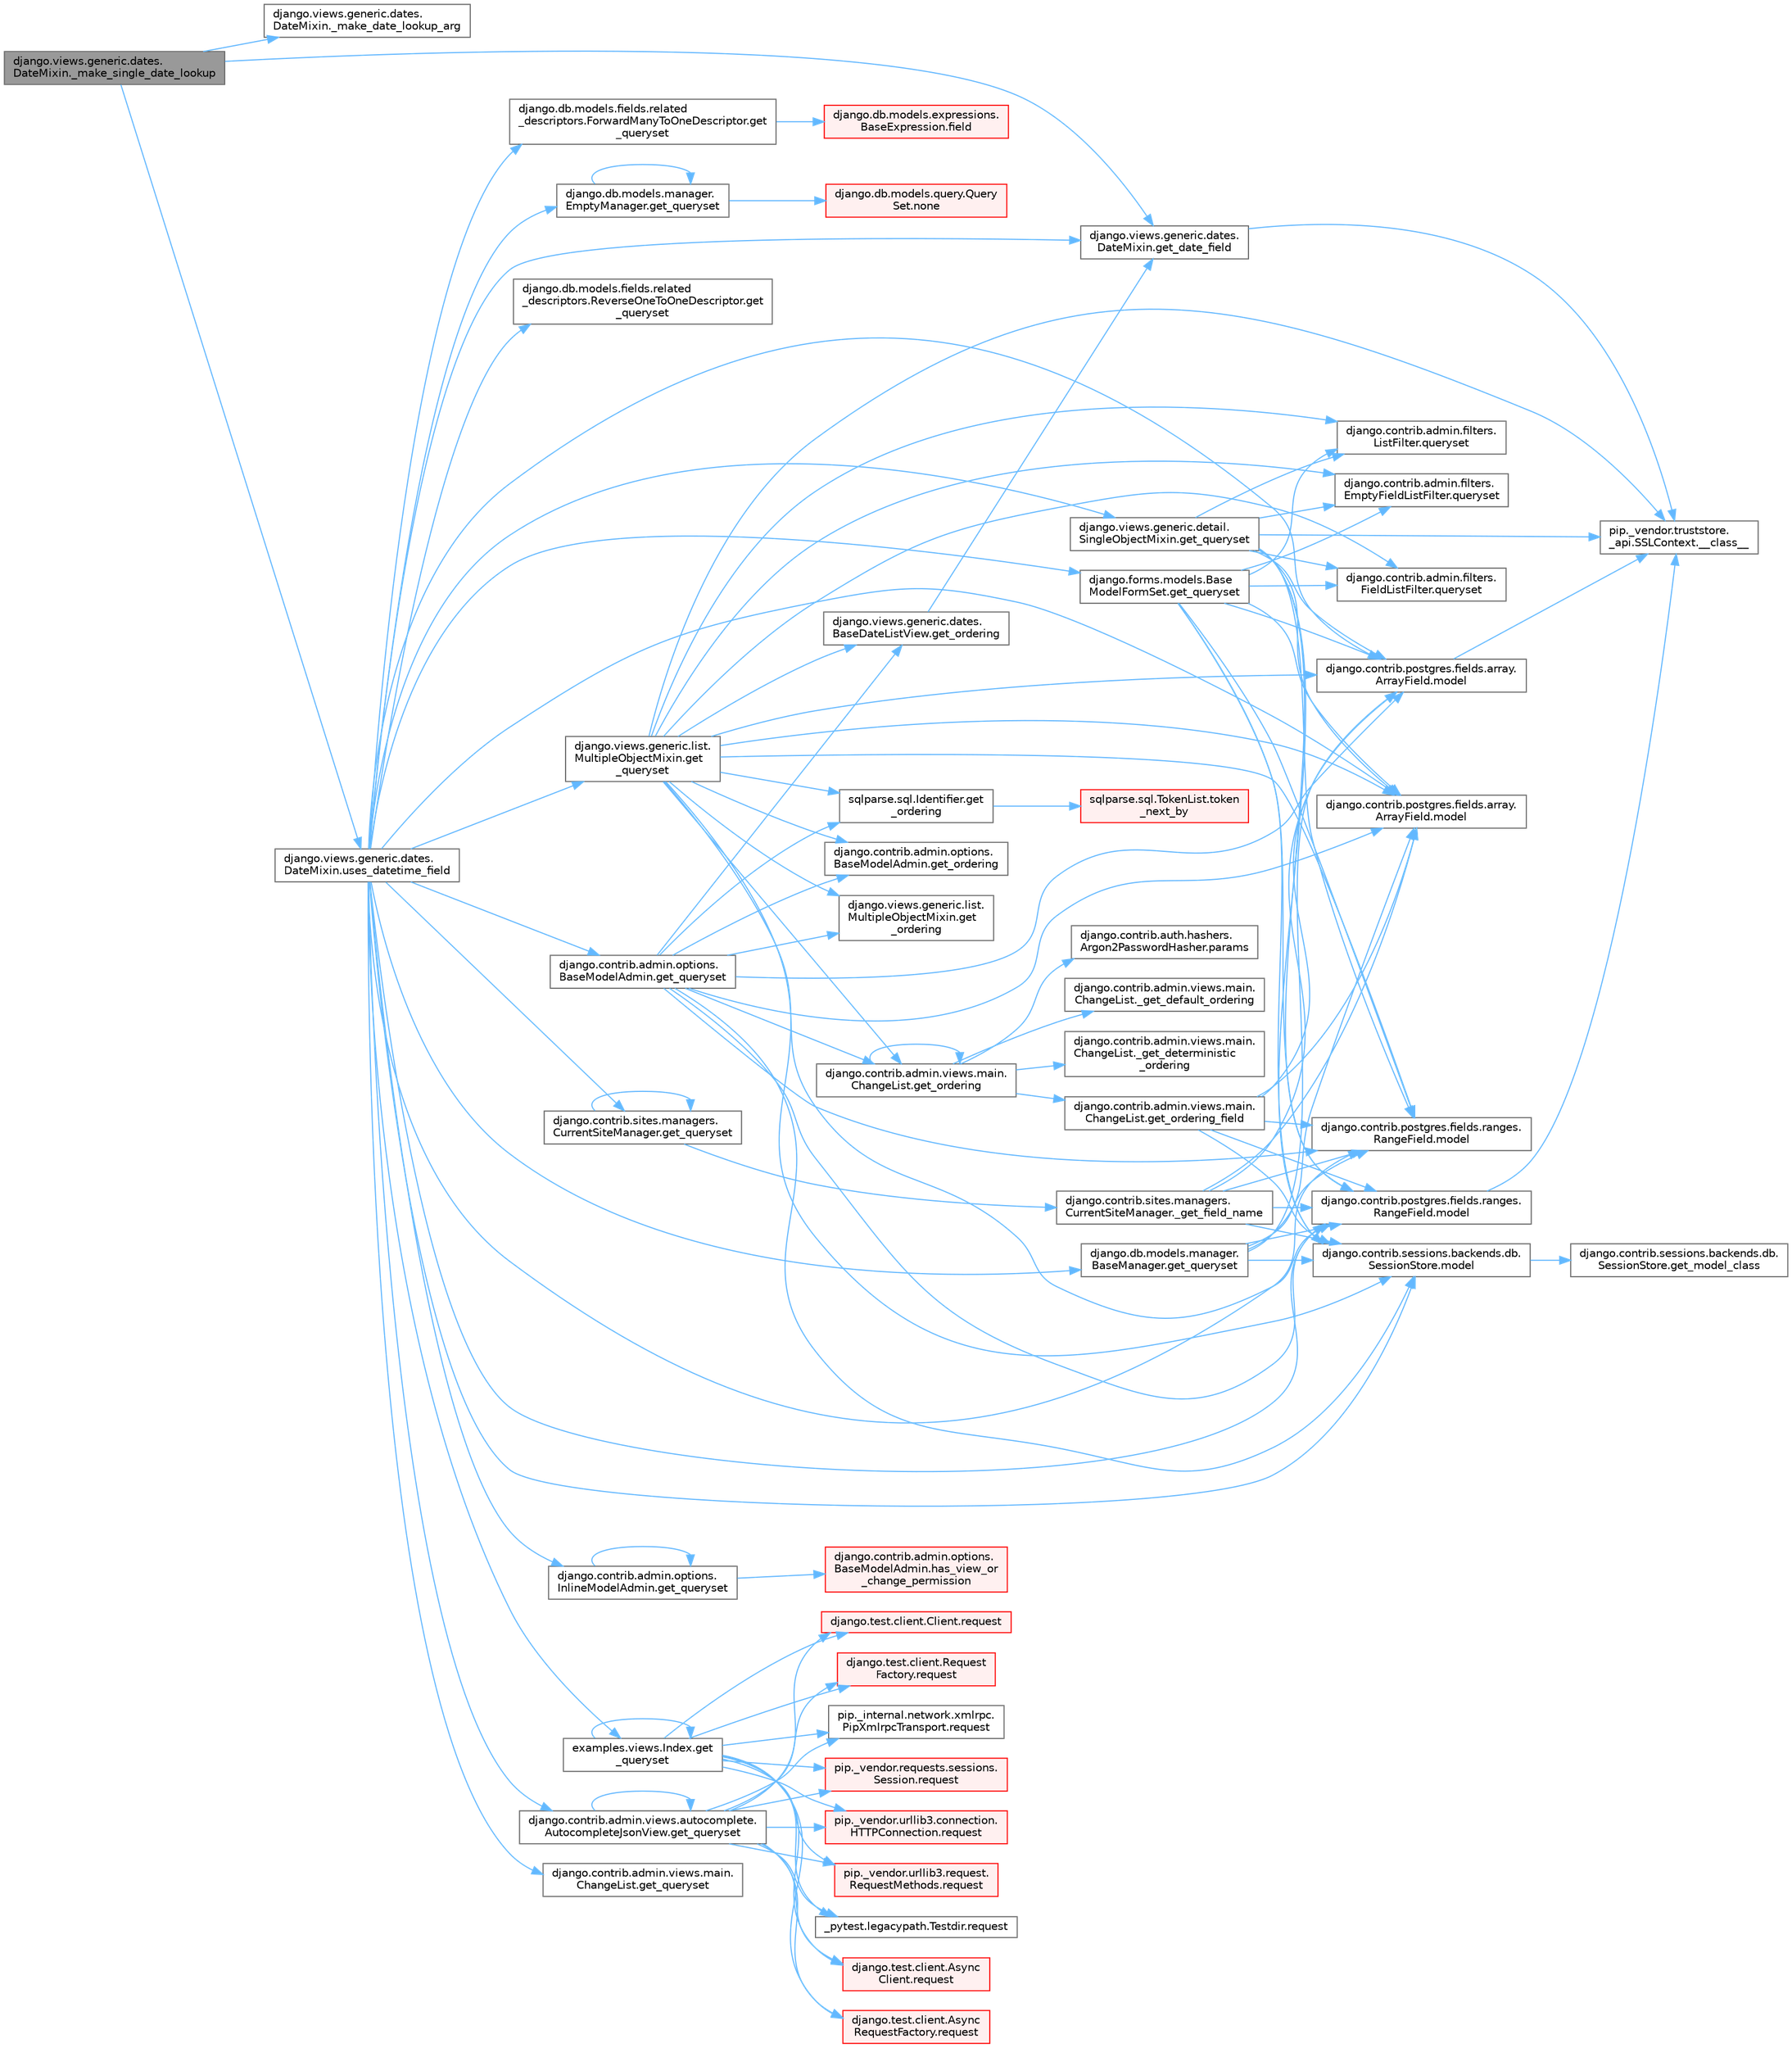 digraph "django.views.generic.dates.DateMixin._make_single_date_lookup"
{
 // LATEX_PDF_SIZE
  bgcolor="transparent";
  edge [fontname=Helvetica,fontsize=10,labelfontname=Helvetica,labelfontsize=10];
  node [fontname=Helvetica,fontsize=10,shape=box,height=0.2,width=0.4];
  rankdir="LR";
  Node1 [id="Node000001",label="django.views.generic.dates.\lDateMixin._make_single_date_lookup",height=0.2,width=0.4,color="gray40", fillcolor="grey60", style="filled", fontcolor="black",tooltip=" "];
  Node1 -> Node2 [id="edge1_Node000001_Node000002",color="steelblue1",style="solid",tooltip=" "];
  Node2 [id="Node000002",label="django.views.generic.dates.\lDateMixin._make_date_lookup_arg",height=0.2,width=0.4,color="grey40", fillcolor="white", style="filled",URL="$classdjango_1_1views_1_1generic_1_1dates_1_1_date_mixin.html#aac7dd5ad67e178e80dd82a095f80b848",tooltip=" "];
  Node1 -> Node3 [id="edge2_Node000001_Node000003",color="steelblue1",style="solid",tooltip=" "];
  Node3 [id="Node000003",label="django.views.generic.dates.\lDateMixin.get_date_field",height=0.2,width=0.4,color="grey40", fillcolor="white", style="filled",URL="$classdjango_1_1views_1_1generic_1_1dates_1_1_date_mixin.html#a5effe594d56a85727190cc91ef894526",tooltip=" "];
  Node3 -> Node4 [id="edge3_Node000003_Node000004",color="steelblue1",style="solid",tooltip=" "];
  Node4 [id="Node000004",label="pip._vendor.truststore.\l_api.SSLContext.__class__",height=0.2,width=0.4,color="grey40", fillcolor="white", style="filled",URL="$classpip_1_1__vendor_1_1truststore_1_1__api_1_1_s_s_l_context.html#a530861514f31eabaa3f513557d6e66de",tooltip=" "];
  Node1 -> Node5 [id="edge4_Node000001_Node000005",color="steelblue1",style="solid",tooltip=" "];
  Node5 [id="Node000005",label="django.views.generic.dates.\lDateMixin.uses_datetime_field",height=0.2,width=0.4,color="grey40", fillcolor="white", style="filled",URL="$classdjango_1_1views_1_1generic_1_1dates_1_1_date_mixin.html#a1fb37f57858e32a16ec5b6328ae68adb",tooltip=" "];
  Node5 -> Node3 [id="edge5_Node000005_Node000003",color="steelblue1",style="solid",tooltip=" "];
  Node5 -> Node6 [id="edge6_Node000005_Node000006",color="steelblue1",style="solid",tooltip=" "];
  Node6 [id="Node000006",label="django.contrib.admin.options.\lBaseModelAdmin.get_queryset",height=0.2,width=0.4,color="grey40", fillcolor="white", style="filled",URL="$classdjango_1_1contrib_1_1admin_1_1options_1_1_base_model_admin.html#a785da85de69766ce5f736de0e4de80c5",tooltip=" "];
  Node6 -> Node7 [id="edge7_Node000006_Node000007",color="steelblue1",style="solid",tooltip=" "];
  Node7 [id="Node000007",label="django.contrib.admin.options.\lBaseModelAdmin.get_ordering",height=0.2,width=0.4,color="grey40", fillcolor="white", style="filled",URL="$classdjango_1_1contrib_1_1admin_1_1options_1_1_base_model_admin.html#a8b06248f6c601bed9bcfc951f653cb72",tooltip=" "];
  Node6 -> Node8 [id="edge8_Node000006_Node000008",color="steelblue1",style="solid",tooltip=" "];
  Node8 [id="Node000008",label="django.contrib.admin.views.main.\lChangeList.get_ordering",height=0.2,width=0.4,color="grey40", fillcolor="white", style="filled",URL="$classdjango_1_1contrib_1_1admin_1_1views_1_1main_1_1_change_list.html#a87413968b7e496bc20cdc428329a8f93",tooltip=" "];
  Node8 -> Node9 [id="edge9_Node000008_Node000009",color="steelblue1",style="solid",tooltip=" "];
  Node9 [id="Node000009",label="django.contrib.admin.views.main.\lChangeList._get_default_ordering",height=0.2,width=0.4,color="grey40", fillcolor="white", style="filled",URL="$classdjango_1_1contrib_1_1admin_1_1views_1_1main_1_1_change_list.html#a2077f4e66689e3f1c1434b2f092b7c47",tooltip=" "];
  Node8 -> Node10 [id="edge10_Node000008_Node000010",color="steelblue1",style="solid",tooltip=" "];
  Node10 [id="Node000010",label="django.contrib.admin.views.main.\lChangeList._get_deterministic\l_ordering",height=0.2,width=0.4,color="grey40", fillcolor="white", style="filled",URL="$classdjango_1_1contrib_1_1admin_1_1views_1_1main_1_1_change_list.html#afbfbb4c6bb2b0b045ec401af7a3290f4",tooltip=" "];
  Node8 -> Node8 [id="edge11_Node000008_Node000008",color="steelblue1",style="solid",tooltip=" "];
  Node8 -> Node11 [id="edge12_Node000008_Node000011",color="steelblue1",style="solid",tooltip=" "];
  Node11 [id="Node000011",label="django.contrib.admin.views.main.\lChangeList.get_ordering_field",height=0.2,width=0.4,color="grey40", fillcolor="white", style="filled",URL="$classdjango_1_1contrib_1_1admin_1_1views_1_1main_1_1_change_list.html#a879e54fed0b1e4c6c831bdd478585fe6",tooltip=" "];
  Node11 -> Node12 [id="edge13_Node000011_Node000012",color="steelblue1",style="solid",tooltip=" "];
  Node12 [id="Node000012",label="django.contrib.postgres.fields.array.\lArrayField.model",height=0.2,width=0.4,color="grey40", fillcolor="white", style="filled",URL="$classdjango_1_1contrib_1_1postgres_1_1fields_1_1array_1_1_array_field.html#a4402eef4c4784e00671c9f229481f4c1",tooltip=" "];
  Node12 -> Node4 [id="edge14_Node000012_Node000004",color="steelblue1",style="solid",tooltip=" "];
  Node11 -> Node13 [id="edge15_Node000011_Node000013",color="steelblue1",style="solid",tooltip=" "];
  Node13 [id="Node000013",label="django.contrib.postgres.fields.array.\lArrayField.model",height=0.2,width=0.4,color="grey40", fillcolor="white", style="filled",URL="$classdjango_1_1contrib_1_1postgres_1_1fields_1_1array_1_1_array_field.html#a50a2796de85f960ca282b56ef2d9446c",tooltip=" "];
  Node11 -> Node14 [id="edge16_Node000011_Node000014",color="steelblue1",style="solid",tooltip=" "];
  Node14 [id="Node000014",label="django.contrib.postgres.fields.ranges.\lRangeField.model",height=0.2,width=0.4,color="grey40", fillcolor="white", style="filled",URL="$classdjango_1_1contrib_1_1postgres_1_1fields_1_1ranges_1_1_range_field.html#aa38c2bbd1bad0c8f9b0315ee468867a2",tooltip=" "];
  Node14 -> Node4 [id="edge17_Node000014_Node000004",color="steelblue1",style="solid",tooltip=" "];
  Node11 -> Node15 [id="edge18_Node000011_Node000015",color="steelblue1",style="solid",tooltip=" "];
  Node15 [id="Node000015",label="django.contrib.postgres.fields.ranges.\lRangeField.model",height=0.2,width=0.4,color="grey40", fillcolor="white", style="filled",URL="$classdjango_1_1contrib_1_1postgres_1_1fields_1_1ranges_1_1_range_field.html#a91b36827f010affd1ff89569cf40d1af",tooltip=" "];
  Node11 -> Node16 [id="edge19_Node000011_Node000016",color="steelblue1",style="solid",tooltip=" "];
  Node16 [id="Node000016",label="django.contrib.sessions.backends.db.\lSessionStore.model",height=0.2,width=0.4,color="grey40", fillcolor="white", style="filled",URL="$classdjango_1_1contrib_1_1sessions_1_1backends_1_1db_1_1_session_store.html#af52cfb4371af389c8bd4a6780274c403",tooltip=" "];
  Node16 -> Node17 [id="edge20_Node000016_Node000017",color="steelblue1",style="solid",tooltip=" "];
  Node17 [id="Node000017",label="django.contrib.sessions.backends.db.\lSessionStore.get_model_class",height=0.2,width=0.4,color="grey40", fillcolor="white", style="filled",URL="$classdjango_1_1contrib_1_1sessions_1_1backends_1_1db_1_1_session_store.html#a5e2d862e271e8f9173021bcaa61305ad",tooltip=" "];
  Node8 -> Node18 [id="edge21_Node000008_Node000018",color="steelblue1",style="solid",tooltip=" "];
  Node18 [id="Node000018",label="django.contrib.auth.hashers.\lArgon2PasswordHasher.params",height=0.2,width=0.4,color="grey40", fillcolor="white", style="filled",URL="$classdjango_1_1contrib_1_1auth_1_1hashers_1_1_argon2_password_hasher.html#a7ff39876e9800961fb430e95e18f5687",tooltip=" "];
  Node6 -> Node19 [id="edge22_Node000006_Node000019",color="steelblue1",style="solid",tooltip=" "];
  Node19 [id="Node000019",label="django.views.generic.dates.\lBaseDateListView.get_ordering",height=0.2,width=0.4,color="grey40", fillcolor="white", style="filled",URL="$classdjango_1_1views_1_1generic_1_1dates_1_1_base_date_list_view.html#a0ec2128f4273a0b80fa32b44d71725ea",tooltip=" "];
  Node19 -> Node3 [id="edge23_Node000019_Node000003",color="steelblue1",style="solid",tooltip=" "];
  Node6 -> Node20 [id="edge24_Node000006_Node000020",color="steelblue1",style="solid",tooltip=" "];
  Node20 [id="Node000020",label="django.views.generic.list.\lMultipleObjectMixin.get\l_ordering",height=0.2,width=0.4,color="grey40", fillcolor="white", style="filled",URL="$classdjango_1_1views_1_1generic_1_1list_1_1_multiple_object_mixin.html#a8ba6071eb9a7bab04795550b0a3628c6",tooltip=" "];
  Node6 -> Node21 [id="edge25_Node000006_Node000021",color="steelblue1",style="solid",tooltip=" "];
  Node21 [id="Node000021",label="sqlparse.sql.Identifier.get\l_ordering",height=0.2,width=0.4,color="grey40", fillcolor="white", style="filled",URL="$classsqlparse_1_1sql_1_1_identifier.html#a6e06ea438171fb096466ae06a2b2f69f",tooltip=" "];
  Node21 -> Node22 [id="edge26_Node000021_Node000022",color="steelblue1",style="solid",tooltip=" "];
  Node22 [id="Node000022",label="sqlparse.sql.TokenList.token\l_next_by",height=0.2,width=0.4,color="red", fillcolor="#FFF0F0", style="filled",URL="$classsqlparse_1_1sql_1_1_token_list.html#acb7f06b0c3968bc76d455ab7ab5a5e9c",tooltip=" "];
  Node6 -> Node12 [id="edge27_Node000006_Node000012",color="steelblue1",style="solid",tooltip=" "];
  Node6 -> Node13 [id="edge28_Node000006_Node000013",color="steelblue1",style="solid",tooltip=" "];
  Node6 -> Node14 [id="edge29_Node000006_Node000014",color="steelblue1",style="solid",tooltip=" "];
  Node6 -> Node15 [id="edge30_Node000006_Node000015",color="steelblue1",style="solid",tooltip=" "];
  Node6 -> Node16 [id="edge31_Node000006_Node000016",color="steelblue1",style="solid",tooltip=" "];
  Node5 -> Node24 [id="edge32_Node000005_Node000024",color="steelblue1",style="solid",tooltip=" "];
  Node24 [id="Node000024",label="django.contrib.admin.options.\lInlineModelAdmin.get_queryset",height=0.2,width=0.4,color="grey40", fillcolor="white", style="filled",URL="$classdjango_1_1contrib_1_1admin_1_1options_1_1_inline_model_admin.html#a9248f5d82a336087e911b7ebc8729ffd",tooltip=" "];
  Node24 -> Node24 [id="edge33_Node000024_Node000024",color="steelblue1",style="solid",tooltip=" "];
  Node24 -> Node25 [id="edge34_Node000024_Node000025",color="steelblue1",style="solid",tooltip=" "];
  Node25 [id="Node000025",label="django.contrib.admin.options.\lBaseModelAdmin.has_view_or\l_change_permission",height=0.2,width=0.4,color="red", fillcolor="#FFF0F0", style="filled",URL="$classdjango_1_1contrib_1_1admin_1_1options_1_1_base_model_admin.html#a218c5fb68fadfcf6e8e49172ad1d317c",tooltip=" "];
  Node5 -> Node31 [id="edge35_Node000005_Node000031",color="steelblue1",style="solid",tooltip=" "];
  Node31 [id="Node000031",label="django.contrib.admin.views.autocomplete.\lAutocompleteJsonView.get_queryset",height=0.2,width=0.4,color="grey40", fillcolor="white", style="filled",URL="$classdjango_1_1contrib_1_1admin_1_1views_1_1autocomplete_1_1_autocomplete_json_view.html#a6eb5abbd3b2e8b252a4ce9ca2680f3d3",tooltip=" "];
  Node31 -> Node31 [id="edge36_Node000031_Node000031",color="steelblue1",style="solid",tooltip=" "];
  Node31 -> Node32 [id="edge37_Node000031_Node000032",color="steelblue1",style="solid",tooltip=" "];
  Node32 [id="Node000032",label="_pytest.legacypath.Testdir.request",height=0.2,width=0.4,color="grey40", fillcolor="white", style="filled",URL="$class__pytest_1_1legacypath_1_1_testdir.html#a0e10c900efcd764da85254119e4d64c4",tooltip=" "];
  Node31 -> Node33 [id="edge38_Node000031_Node000033",color="steelblue1",style="solid",tooltip=" "];
  Node33 [id="Node000033",label="django.test.client.Async\lClient.request",height=0.2,width=0.4,color="red", fillcolor="#FFF0F0", style="filled",URL="$classdjango_1_1test_1_1client_1_1_async_client.html#a891cc2f6b81dcf3583bbbde8d21a713a",tooltip=" "];
  Node31 -> Node35 [id="edge39_Node000031_Node000035",color="steelblue1",style="solid",tooltip=" "];
  Node35 [id="Node000035",label="django.test.client.Async\lRequestFactory.request",height=0.2,width=0.4,color="red", fillcolor="#FFF0F0", style="filled",URL="$classdjango_1_1test_1_1client_1_1_async_request_factory.html#aab026845547a4c2d9203b8710b90f6cd",tooltip=" "];
  Node31 -> Node36 [id="edge40_Node000031_Node000036",color="steelblue1",style="solid",tooltip=" "];
  Node36 [id="Node000036",label="django.test.client.Client.request",height=0.2,width=0.4,color="red", fillcolor="#FFF0F0", style="filled",URL="$classdjango_1_1test_1_1client_1_1_client.html#a2f51c5251142ab6503937051936e33fa",tooltip=" "];
  Node31 -> Node491 [id="edge41_Node000031_Node000491",color="steelblue1",style="solid",tooltip=" "];
  Node491 [id="Node000491",label="django.test.client.Request\lFactory.request",height=0.2,width=0.4,color="red", fillcolor="#FFF0F0", style="filled",URL="$classdjango_1_1test_1_1client_1_1_request_factory.html#adae411ab0df6839c5364b647e4dc63ad",tooltip=" "];
  Node31 -> Node492 [id="edge42_Node000031_Node000492",color="steelblue1",style="solid",tooltip=" "];
  Node492 [id="Node000492",label="pip._internal.network.xmlrpc.\lPipXmlrpcTransport.request",height=0.2,width=0.4,color="grey40", fillcolor="white", style="filled",URL="$classpip_1_1__internal_1_1network_1_1xmlrpc_1_1_pip_xmlrpc_transport.html#a91d1ed180fbf8bcc25f6747a72614c5f",tooltip=" "];
  Node31 -> Node493 [id="edge43_Node000031_Node000493",color="steelblue1",style="solid",tooltip=" "];
  Node493 [id="Node000493",label="pip._vendor.requests.sessions.\lSession.request",height=0.2,width=0.4,color="red", fillcolor="#FFF0F0", style="filled",URL="$classpip_1_1__vendor_1_1requests_1_1sessions_1_1_session.html#a3dddfa16e93faa1a1a553936d913482b",tooltip=" "];
  Node31 -> Node1009 [id="edge44_Node000031_Node001009",color="steelblue1",style="solid",tooltip=" "];
  Node1009 [id="Node001009",label="pip._vendor.urllib3.connection.\lHTTPConnection.request",height=0.2,width=0.4,color="red", fillcolor="#FFF0F0", style="filled",URL="$classpip_1_1__vendor_1_1urllib3_1_1connection_1_1_h_t_t_p_connection.html#a67e552c4d242e4169bdf7319269a417f",tooltip=" "];
  Node31 -> Node1011 [id="edge45_Node000031_Node001011",color="steelblue1",style="solid",tooltip=" "];
  Node1011 [id="Node001011",label="pip._vendor.urllib3.request.\lRequestMethods.request",height=0.2,width=0.4,color="red", fillcolor="#FFF0F0", style="filled",URL="$classpip_1_1__vendor_1_1urllib3_1_1request_1_1_request_methods.html#a73541f2f0edc7df7413b043e33c69e7f",tooltip=" "];
  Node5 -> Node2829 [id="edge46_Node000005_Node002829",color="steelblue1",style="solid",tooltip=" "];
  Node2829 [id="Node002829",label="django.contrib.admin.views.main.\lChangeList.get_queryset",height=0.2,width=0.4,color="grey40", fillcolor="white", style="filled",URL="$classdjango_1_1contrib_1_1admin_1_1views_1_1main_1_1_change_list.html#a269abeb8e01762183e40a5133a41151d",tooltip=" "];
  Node5 -> Node2830 [id="edge47_Node000005_Node002830",color="steelblue1",style="solid",tooltip=" "];
  Node2830 [id="Node002830",label="django.contrib.sites.managers.\lCurrentSiteManager.get_queryset",height=0.2,width=0.4,color="grey40", fillcolor="white", style="filled",URL="$classdjango_1_1contrib_1_1sites_1_1managers_1_1_current_site_manager.html#a1889434ddf70c93854e44489319c1a1f",tooltip=" "];
  Node2830 -> Node1154 [id="edge48_Node002830_Node001154",color="steelblue1",style="solid",tooltip=" "];
  Node1154 [id="Node001154",label="django.contrib.sites.managers.\lCurrentSiteManager._get_field_name",height=0.2,width=0.4,color="grey40", fillcolor="white", style="filled",URL="$classdjango_1_1contrib_1_1sites_1_1managers_1_1_current_site_manager.html#a6681f04ed527ed7f580a8c6330a97cd4",tooltip=" "];
  Node1154 -> Node12 [id="edge49_Node001154_Node000012",color="steelblue1",style="solid",tooltip=" "];
  Node1154 -> Node13 [id="edge50_Node001154_Node000013",color="steelblue1",style="solid",tooltip=" "];
  Node1154 -> Node14 [id="edge51_Node001154_Node000014",color="steelblue1",style="solid",tooltip=" "];
  Node1154 -> Node15 [id="edge52_Node001154_Node000015",color="steelblue1",style="solid",tooltip=" "];
  Node1154 -> Node16 [id="edge53_Node001154_Node000016",color="steelblue1",style="solid",tooltip=" "];
  Node2830 -> Node2830 [id="edge54_Node002830_Node002830",color="steelblue1",style="solid",tooltip=" "];
  Node5 -> Node2831 [id="edge55_Node000005_Node002831",color="steelblue1",style="solid",tooltip=" "];
  Node2831 [id="Node002831",label="django.db.models.fields.related\l_descriptors.ForwardManyToOneDescriptor.get\l_queryset",height=0.2,width=0.4,color="grey40", fillcolor="white", style="filled",URL="$classdjango_1_1db_1_1models_1_1fields_1_1related__descriptors_1_1_forward_many_to_one_descriptor.html#aac7cf3069f240b0e4553d803b419cf7d",tooltip=" "];
  Node2831 -> Node39 [id="edge56_Node002831_Node000039",color="steelblue1",style="solid",tooltip=" "];
  Node39 [id="Node000039",label="django.db.models.expressions.\lBaseExpression.field",height=0.2,width=0.4,color="red", fillcolor="#FFF0F0", style="filled",URL="$classdjango_1_1db_1_1models_1_1expressions_1_1_base_expression.html#a70aeb35391ada82c2e9f02b1c3ac150c",tooltip=" "];
  Node5 -> Node2832 [id="edge57_Node000005_Node002832",color="steelblue1",style="solid",tooltip=" "];
  Node2832 [id="Node002832",label="django.db.models.fields.related\l_descriptors.ReverseOneToOneDescriptor.get\l_queryset",height=0.2,width=0.4,color="grey40", fillcolor="white", style="filled",URL="$classdjango_1_1db_1_1models_1_1fields_1_1related__descriptors_1_1_reverse_one_to_one_descriptor.html#a04bede0cb722d44ace129e00e85081a3",tooltip=" "];
  Node5 -> Node2833 [id="edge58_Node000005_Node002833",color="steelblue1",style="solid",tooltip=" "];
  Node2833 [id="Node002833",label="django.db.models.manager.\lBaseManager.get_queryset",height=0.2,width=0.4,color="grey40", fillcolor="white", style="filled",URL="$classdjango_1_1db_1_1models_1_1manager_1_1_base_manager.html#a358c9a085a30a278b31e784dac7a52ef",tooltip="PROXIES TO QUERYSET #."];
  Node2833 -> Node12 [id="edge59_Node002833_Node000012",color="steelblue1",style="solid",tooltip=" "];
  Node2833 -> Node13 [id="edge60_Node002833_Node000013",color="steelblue1",style="solid",tooltip=" "];
  Node2833 -> Node14 [id="edge61_Node002833_Node000014",color="steelblue1",style="solid",tooltip=" "];
  Node2833 -> Node15 [id="edge62_Node002833_Node000015",color="steelblue1",style="solid",tooltip=" "];
  Node2833 -> Node16 [id="edge63_Node002833_Node000016",color="steelblue1",style="solid",tooltip=" "];
  Node5 -> Node2834 [id="edge64_Node000005_Node002834",color="steelblue1",style="solid",tooltip=" "];
  Node2834 [id="Node002834",label="django.db.models.manager.\lEmptyManager.get_queryset",height=0.2,width=0.4,color="grey40", fillcolor="white", style="filled",URL="$classdjango_1_1db_1_1models_1_1manager_1_1_empty_manager.html#a2a2df8fcd071f937c6ee484d4ee1d539",tooltip=" "];
  Node2834 -> Node2834 [id="edge65_Node002834_Node002834",color="steelblue1",style="solid",tooltip=" "];
  Node2834 -> Node2835 [id="edge66_Node002834_Node002835",color="steelblue1",style="solid",tooltip=" "];
  Node2835 [id="Node002835",label="django.db.models.query.Query\lSet.none",height=0.2,width=0.4,color="red", fillcolor="#FFF0F0", style="filled",URL="$classdjango_1_1db_1_1models_1_1query_1_1_query_set.html#ad50a9f1d2c26774f89ed67b270a28b4c",tooltip=" "];
  Node5 -> Node2836 [id="edge67_Node000005_Node002836",color="steelblue1",style="solid",tooltip=" "];
  Node2836 [id="Node002836",label="django.forms.models.Base\lModelFormSet.get_queryset",height=0.2,width=0.4,color="grey40", fillcolor="white", style="filled",URL="$classdjango_1_1forms_1_1models_1_1_base_model_form_set.html#adbf92e8bd967e15a87f0fa40d2826143",tooltip=" "];
  Node2836 -> Node12 [id="edge68_Node002836_Node000012",color="steelblue1",style="solid",tooltip=" "];
  Node2836 -> Node13 [id="edge69_Node002836_Node000013",color="steelblue1",style="solid",tooltip=" "];
  Node2836 -> Node14 [id="edge70_Node002836_Node000014",color="steelblue1",style="solid",tooltip=" "];
  Node2836 -> Node15 [id="edge71_Node002836_Node000015",color="steelblue1",style="solid",tooltip=" "];
  Node2836 -> Node16 [id="edge72_Node002836_Node000016",color="steelblue1",style="solid",tooltip=" "];
  Node2836 -> Node2063 [id="edge73_Node002836_Node002063",color="steelblue1",style="solid",tooltip=" "];
  Node2063 [id="Node002063",label="django.contrib.admin.filters.\lEmptyFieldListFilter.queryset",height=0.2,width=0.4,color="grey40", fillcolor="white", style="filled",URL="$classdjango_1_1contrib_1_1admin_1_1filters_1_1_empty_field_list_filter.html#a7c601d9b32bad0920a6af219ea1ac733",tooltip=" "];
  Node2836 -> Node2064 [id="edge74_Node002836_Node002064",color="steelblue1",style="solid",tooltip=" "];
  Node2064 [id="Node002064",label="django.contrib.admin.filters.\lFieldListFilter.queryset",height=0.2,width=0.4,color="grey40", fillcolor="white", style="filled",URL="$classdjango_1_1contrib_1_1admin_1_1filters_1_1_field_list_filter.html#a3a783bd1289c7321391afc78436b07d4",tooltip=" "];
  Node2836 -> Node2065 [id="edge75_Node002836_Node002065",color="steelblue1",style="solid",tooltip=" "];
  Node2065 [id="Node002065",label="django.contrib.admin.filters.\lListFilter.queryset",height=0.2,width=0.4,color="grey40", fillcolor="white", style="filled",URL="$classdjango_1_1contrib_1_1admin_1_1filters_1_1_list_filter.html#a50eb27880299b5cb090c7c0e8820f8e3",tooltip=" "];
  Node5 -> Node2837 [id="edge76_Node000005_Node002837",color="steelblue1",style="solid",tooltip=" "];
  Node2837 [id="Node002837",label="django.views.generic.detail.\lSingleObjectMixin.get_queryset",height=0.2,width=0.4,color="grey40", fillcolor="white", style="filled",URL="$classdjango_1_1views_1_1generic_1_1detail_1_1_single_object_mixin.html#a29e41db704214851315dd3e87c4d843e",tooltip=" "];
  Node2837 -> Node4 [id="edge77_Node002837_Node000004",color="steelblue1",style="solid",tooltip=" "];
  Node2837 -> Node12 [id="edge78_Node002837_Node000012",color="steelblue1",style="solid",tooltip=" "];
  Node2837 -> Node13 [id="edge79_Node002837_Node000013",color="steelblue1",style="solid",tooltip=" "];
  Node2837 -> Node14 [id="edge80_Node002837_Node000014",color="steelblue1",style="solid",tooltip=" "];
  Node2837 -> Node15 [id="edge81_Node002837_Node000015",color="steelblue1",style="solid",tooltip=" "];
  Node2837 -> Node16 [id="edge82_Node002837_Node000016",color="steelblue1",style="solid",tooltip=" "];
  Node2837 -> Node2063 [id="edge83_Node002837_Node002063",color="steelblue1",style="solid",tooltip=" "];
  Node2837 -> Node2064 [id="edge84_Node002837_Node002064",color="steelblue1",style="solid",tooltip=" "];
  Node2837 -> Node2065 [id="edge85_Node002837_Node002065",color="steelblue1",style="solid",tooltip=" "];
  Node5 -> Node2838 [id="edge86_Node000005_Node002838",color="steelblue1",style="solid",tooltip=" "];
  Node2838 [id="Node002838",label="django.views.generic.list.\lMultipleObjectMixin.get\l_queryset",height=0.2,width=0.4,color="grey40", fillcolor="white", style="filled",URL="$classdjango_1_1views_1_1generic_1_1list_1_1_multiple_object_mixin.html#a7ceb7f310a7a0d7fedfb90f1f2b5c226",tooltip=" "];
  Node2838 -> Node4 [id="edge87_Node002838_Node000004",color="steelblue1",style="solid",tooltip=" "];
  Node2838 -> Node7 [id="edge88_Node002838_Node000007",color="steelblue1",style="solid",tooltip=" "];
  Node2838 -> Node8 [id="edge89_Node002838_Node000008",color="steelblue1",style="solid",tooltip=" "];
  Node2838 -> Node19 [id="edge90_Node002838_Node000019",color="steelblue1",style="solid",tooltip=" "];
  Node2838 -> Node20 [id="edge91_Node002838_Node000020",color="steelblue1",style="solid",tooltip=" "];
  Node2838 -> Node21 [id="edge92_Node002838_Node000021",color="steelblue1",style="solid",tooltip=" "];
  Node2838 -> Node12 [id="edge93_Node002838_Node000012",color="steelblue1",style="solid",tooltip=" "];
  Node2838 -> Node13 [id="edge94_Node002838_Node000013",color="steelblue1",style="solid",tooltip=" "];
  Node2838 -> Node14 [id="edge95_Node002838_Node000014",color="steelblue1",style="solid",tooltip=" "];
  Node2838 -> Node15 [id="edge96_Node002838_Node000015",color="steelblue1",style="solid",tooltip=" "];
  Node2838 -> Node16 [id="edge97_Node002838_Node000016",color="steelblue1",style="solid",tooltip=" "];
  Node2838 -> Node2063 [id="edge98_Node002838_Node002063",color="steelblue1",style="solid",tooltip=" "];
  Node2838 -> Node2064 [id="edge99_Node002838_Node002064",color="steelblue1",style="solid",tooltip=" "];
  Node2838 -> Node2065 [id="edge100_Node002838_Node002065",color="steelblue1",style="solid",tooltip=" "];
  Node5 -> Node2839 [id="edge101_Node000005_Node002839",color="steelblue1",style="solid",tooltip=" "];
  Node2839 [id="Node002839",label="examples.views.Index.get\l_queryset",height=0.2,width=0.4,color="grey40", fillcolor="white", style="filled",URL="$classexamples_1_1views_1_1_index.html#a288026bb9059b37dca786922296dfcd3",tooltip=" "];
  Node2839 -> Node2839 [id="edge102_Node002839_Node002839",color="steelblue1",style="solid",tooltip=" "];
  Node2839 -> Node32 [id="edge103_Node002839_Node000032",color="steelblue1",style="solid",tooltip=" "];
  Node2839 -> Node33 [id="edge104_Node002839_Node000033",color="steelblue1",style="solid",tooltip=" "];
  Node2839 -> Node35 [id="edge105_Node002839_Node000035",color="steelblue1",style="solid",tooltip=" "];
  Node2839 -> Node36 [id="edge106_Node002839_Node000036",color="steelblue1",style="solid",tooltip=" "];
  Node2839 -> Node491 [id="edge107_Node002839_Node000491",color="steelblue1",style="solid",tooltip=" "];
  Node2839 -> Node492 [id="edge108_Node002839_Node000492",color="steelblue1",style="solid",tooltip=" "];
  Node2839 -> Node493 [id="edge109_Node002839_Node000493",color="steelblue1",style="solid",tooltip=" "];
  Node2839 -> Node1009 [id="edge110_Node002839_Node001009",color="steelblue1",style="solid",tooltip=" "];
  Node2839 -> Node1011 [id="edge111_Node002839_Node001011",color="steelblue1",style="solid",tooltip=" "];
  Node5 -> Node12 [id="edge112_Node000005_Node000012",color="steelblue1",style="solid",tooltip=" "];
  Node5 -> Node13 [id="edge113_Node000005_Node000013",color="steelblue1",style="solid",tooltip=" "];
  Node5 -> Node14 [id="edge114_Node000005_Node000014",color="steelblue1",style="solid",tooltip=" "];
  Node5 -> Node15 [id="edge115_Node000005_Node000015",color="steelblue1",style="solid",tooltip=" "];
  Node5 -> Node16 [id="edge116_Node000005_Node000016",color="steelblue1",style="solid",tooltip=" "];
}
